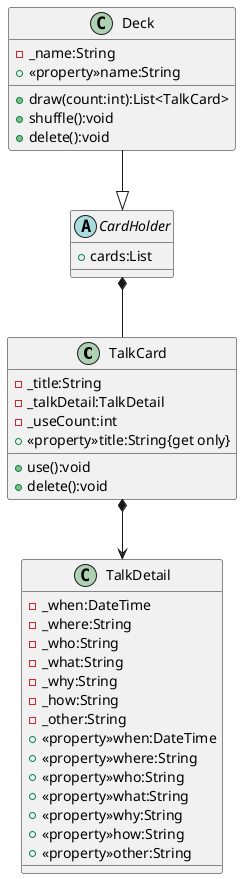 @startuml Conversation deck cards
class TalkCard
{
    -_title:String
    -_talkDetail:TalkDetail
    -_useCount:int
    +<<property>>title:String{get only}
    +use():void
    +delete():void
}
class TalkDetail
{
    -_when:DateTime
    -_where:String
    -_who:String
    -_what:String
    -_why:String
    -_how:String
    -_other:String
    +<<property>>when:DateTime
    +<<property>>where:String
    +<<property>>who:String
    +<<property>>what:String
    +<<property>>why:String
    +<<property>>how:String
    +<<property>>other:String
}
abstract CardHolder
{
    +cards:List
}
class Deck
{
    -_name:String
    +<<property>>name:String
    +draw(count:int):List<TalkCard>
    +shuffle():void
    +delete():void
}

TalkCard *--> TalkDetail
CardHolder *-- TalkCard
Deck --|> CardHolder

@enduml